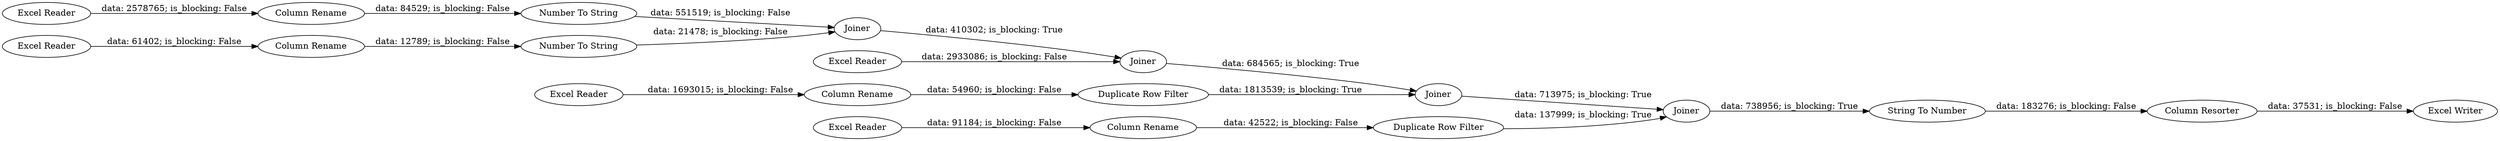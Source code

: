 digraph {
	"-6872828994099093818_17" [label="Duplicate Row Filter"]
	"-6872828994099093818_7" [label=Joiner]
	"-6872828994099093818_18" [label="Excel Writer"]
	"-6872828994099093818_6" [label="Number To String"]
	"-6872828994099093818_3" [label="Column Rename"]
	"-6872828994099093818_15" [label="Column Rename"]
	"-6872828994099093818_4" [label="Column Rename"]
	"-6872828994099093818_11" [label=Joiner]
	"-6872828994099093818_25" [label=Joiner]
	"-6872828994099093818_13" [label="Column Resorter"]
	"-6872828994099093818_2" [label="Excel Reader"]
	"-6872828994099093818_10" [label="Duplicate Row Filter"]
	"-6872828994099093818_1" [label="Excel Reader"]
	"-6872828994099093818_19" [label="Excel Reader"]
	"-6872828994099093818_14" [label="Excel Reader"]
	"-6872828994099093818_16" [label=Joiner]
	"-6872828994099093818_9" [label="Column Rename"]
	"-6872828994099093818_12" [label="String To Number"]
	"-6872828994099093818_8" [label="Excel Reader"]
	"-6872828994099093818_5" [label="Number To String"]
	"-6872828994099093818_13" -> "-6872828994099093818_18" [label="data: 37531; is_blocking: False"]
	"-6872828994099093818_3" -> "-6872828994099093818_6" [label="data: 84529; is_blocking: False"]
	"-6872828994099093818_9" -> "-6872828994099093818_10" [label="data: 54960; is_blocking: False"]
	"-6872828994099093818_14" -> "-6872828994099093818_15" [label="data: 91184; is_blocking: False"]
	"-6872828994099093818_17" -> "-6872828994099093818_16" [label="data: 137999; is_blocking: True"]
	"-6872828994099093818_25" -> "-6872828994099093818_11" [label="data: 684565; is_blocking: True"]
	"-6872828994099093818_19" -> "-6872828994099093818_25" [label="data: 2933086; is_blocking: False"]
	"-6872828994099093818_1" -> "-6872828994099093818_4" [label="data: 61402; is_blocking: False"]
	"-6872828994099093818_11" -> "-6872828994099093818_16" [label="data: 713975; is_blocking: True"]
	"-6872828994099093818_4" -> "-6872828994099093818_5" [label="data: 12789; is_blocking: False"]
	"-6872828994099093818_10" -> "-6872828994099093818_11" [label="data: 1813539; is_blocking: True"]
	"-6872828994099093818_7" -> "-6872828994099093818_25" [label="data: 410302; is_blocking: True"]
	"-6872828994099093818_12" -> "-6872828994099093818_13" [label="data: 183276; is_blocking: False"]
	"-6872828994099093818_6" -> "-6872828994099093818_7" [label="data: 551519; is_blocking: False"]
	"-6872828994099093818_15" -> "-6872828994099093818_17" [label="data: 42522; is_blocking: False"]
	"-6872828994099093818_5" -> "-6872828994099093818_7" [label="data: 21478; is_blocking: False"]
	"-6872828994099093818_8" -> "-6872828994099093818_9" [label="data: 1693015; is_blocking: False"]
	"-6872828994099093818_2" -> "-6872828994099093818_3" [label="data: 2578765; is_blocking: False"]
	"-6872828994099093818_16" -> "-6872828994099093818_12" [label="data: 738956; is_blocking: True"]
	rankdir=LR
}
